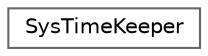 digraph "Graphical Class Hierarchy"
{
 // INTERACTIVE_SVG=YES
 // LATEX_PDF_SIZE
  bgcolor="transparent";
  edge [fontname=Helvetica,fontsize=10,labelfontname=Helvetica,labelfontsize=10];
  node [fontname=Helvetica,fontsize=10,shape=box,height=0.2,width=0.4];
  rankdir="LR";
  Node0 [label="SysTimeKeeper",height=0.2,width=0.4,color="grey40", fillcolor="white", style="filled",URL="$d2/d23/class_sys_time_keeper.html",tooltip=" "];
}
